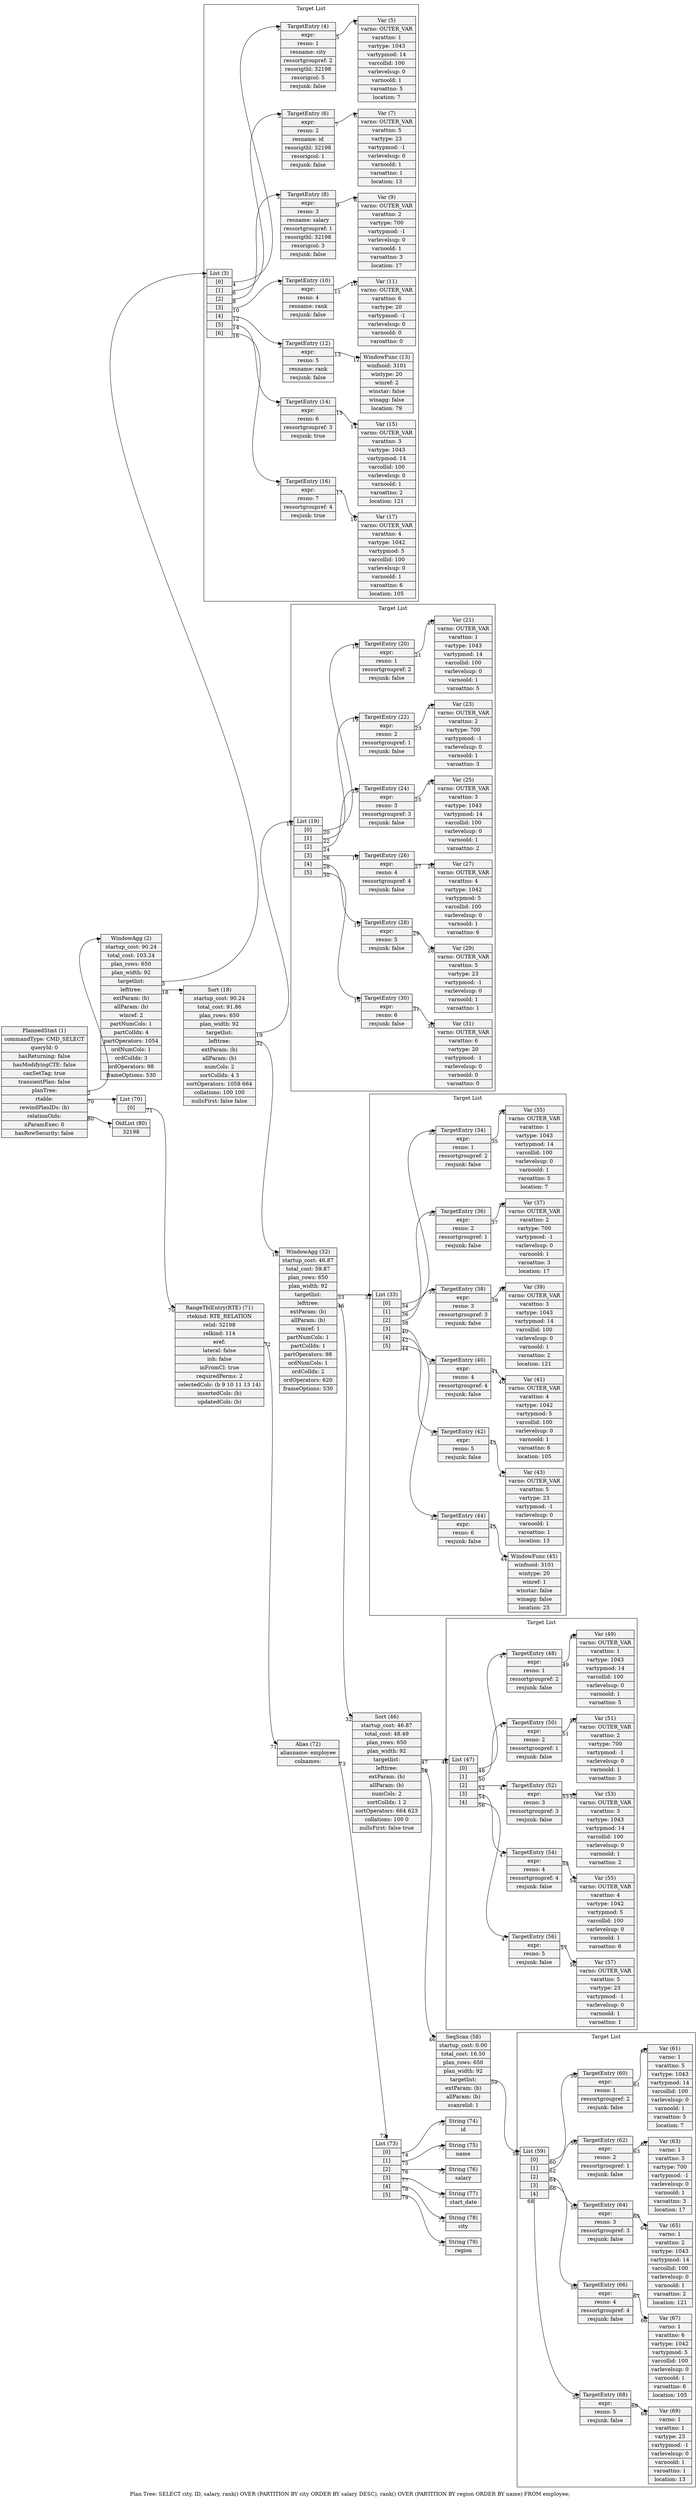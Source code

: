 digraph {
graph [rankdir = "LR", label = "Plan Tree: SELECT city, ID, salary, rank() OVER (PARTITION BY city ORDER BY salary DESC), rank() OVER (PARTITION BY region ORDER BY name) FROM employee;"]
node  [shape=record,style=filled,fillcolor=gray95]
edge  [arrowtail=empty]
46[label = "<head> Sort (46)|startup_cost: 46.87|total_cost: 48.49|plan_rows: 650|plan_width: 92|<targetlist> targetlist: |<lefttree> lefttree: |extParam: (b)|allParam: (b)|numCols: 2|sortColIdx: 1 2|sortOperators: 664 623|collations: 100 0|nullsFirst: false true"]
72[label = "<head> Alias (72)|aliasname: employee|<colnames> colnames: "]
74[label = "<head> String (74)|id"]
73[label = "<head> List (73)|<1> [0]|<2> [1]|<3> [2]|<4> [3]|<5> [4]|<6> [5]"]
75[label = "<head> String (75)|name"]
76[label = "<head> String (76)|salary"]
77[label = "<head> String (77)|start_date"]
78[label = "<head> String (78)|city"]
79[label = "<head> String (79)|region"]
32[label = "<head> WindowAgg (32)|startup_cost: 46.87|total_cost: 59.87|plan_rows: 650|plan_width: 92|<targetlist> targetlist: |<lefttree> lefttree: |extParam: (b)|allParam: (b)|winref: 1|partNumCols: 1|partColIdx: 1|partOperators: 98|ordNumCols: 1|ordColIdx: 2|ordOperators: 620|frameOptions: 530"]
18[label = "<head> Sort (18)|startup_cost: 90.24|total_cost: 91.86|plan_rows: 650|plan_width: 92|<targetlist> targetlist: |<lefttree> lefttree: |extParam: (b)|allParam: (b)|numCols: 2|sortColIdx: 4 3|sortOperators: 1058 664|collations: 100 100|nullsFirst: false false"]
2[label = "<head> WindowAgg (2)|startup_cost: 90.24|total_cost: 103.24|plan_rows: 650|plan_width: 92|<targetlist> targetlist: |<lefttree> lefttree: |extParam: (b)|allParam: (b)|winref: 2|partNumCols: 1|partColIdx: 4|partOperators: 1054|ordNumCols: 1|ordColIdx: 3|ordOperators: 98|frameOptions: 530"]
71[label = "<head> RangeTblEntry(RTE) (71)|rtekind: RTE_RELATION|relid: 32198|relkind: 114|<eref> eref: |lateral: false|inh: false|inFromCl: true|requiredPerms: 2|selectedCols: (b 9 10 11 13 14)|insertedCols: (b)|updatedCols: (b)"]
58[label = "<head> SeqScan (58)|startup_cost: 0.00|total_cost: 16.50|plan_rows: 650|plan_width: 92|<targetlist> targetlist: |extParam: (b)|allParam: (b)|scanrelid: 1"]
70[label = "<head> List (70)|<1> [0]"]
80[label = "<head> OidList (80)|32198 "]
1[label = "<head> PlannedStmt (1)|commandType: CMD_SELECT|queryId: 0|hasReturning: false|hasModifyingCTE: false|canSetTag: true|transientPlan: false|<planTree> planTree: |<rtable> rtable: |rewindPlanIDs: (b)|<relationOids> relationOids: |nParamExec: 0|hasRowSecurity: false"]

46:lefttree -> 58:head [headlabel = "46", taillabel = "58"]
46:targetlist -> 47:head [headlabel = "46", taillabel = "47"]
72:colnames -> 73:head [headlabel = "72", taillabel = "73"]
73:1 -> 74:head [headlabel = "73", taillabel = "74"]
73:2 -> 75:head [headlabel = "73", taillabel = "75"]
73:3 -> 76:head [headlabel = "73", taillabel = "76"]
73:4 -> 77:head [headlabel = "73", taillabel = "77"]
73:5 -> 78:head [headlabel = "73", taillabel = "78"]
73:6 -> 79:head [headlabel = "73", taillabel = "79"]
32:lefttree -> 46:head [headlabel = "32", taillabel = "46"]
32:targetlist -> 33:head [headlabel = "32", taillabel = "33"]
18:lefttree -> 32:head [headlabel = "18", taillabel = "32"]
18:targetlist -> 19:head [headlabel = "18", taillabel = "19"]
2:lefttree -> 18:head [headlabel = "2", taillabel = "18"]
2:targetlist -> 3:head [headlabel = "2", taillabel = "3"]
71:eref -> 72:head [headlabel = "71", taillabel = "72"]
58:targetlist -> 59:head [headlabel = "58", taillabel = "59"]
70:1 -> 71:head [headlabel = "70", taillabel = "71"]
1:planTree -> 2:head [headlabel = "1", taillabel = "2"]
1:rtable -> 70:head [headlabel = "1", taillabel = "70"]
1:relationOids -> 80:head [headlabel = "1", taillabel = "80"]

subgraph cluster_0 {
	label = "Target List";
	59[label = "<head> List (59)|<1> [0]|<2> [1]|<3> [2]|<4> [3]|<5> [4]"]
	60[label = "<head> TargetEntry (60)|<expr> expr: |resno: 1|ressortgroupref: 2|resjunk: false"]
	61[label = "<head> Var (61)|varno: 1|varattno: 5|vartype: 1043|vartypmod: 14|varcollid: 100|varlevelsup: 0|varnoold: 1|varoattno: 5|location: 7"]
	62[label = "<head> TargetEntry (62)|<expr> expr: |resno: 2|ressortgroupref: 1|resjunk: false"]
	63[label = "<head> Var (63)|varno: 1|varattno: 3|vartype: 700|vartypmod: -1|varlevelsup: 0|varnoold: 1|varoattno: 3|location: 17"]
	64[label = "<head> TargetEntry (64)|<expr> expr: |resno: 3|ressortgroupref: 3|resjunk: false"]
	65[label = "<head> Var (65)|varno: 1|varattno: 2|vartype: 1043|vartypmod: 14|varcollid: 100|varlevelsup: 0|varnoold: 1|varoattno: 2|location: 121"]
	66[label = "<head> TargetEntry (66)|<expr> expr: |resno: 4|ressortgroupref: 4|resjunk: false"]
	67[label = "<head> Var (67)|varno: 1|varattno: 6|vartype: 1042|vartypmod: 5|varcollid: 100|varlevelsup: 0|varnoold: 1|varoattno: 6|location: 105"]
	68[label = "<head> TargetEntry (68)|<expr> expr: |resno: 5|resjunk: false"]
	69[label = "<head> Var (69)|varno: 1|varattno: 1|vartype: 23|vartypmod: -1|varlevelsup: 0|varnoold: 1|varoattno: 1|location: 13"]

	59:1 -> 60:head [headlabel = "59", taillabel = "60"]
	59:2 -> 62:head [headlabel = "59", taillabel = "62"]
	59:3 -> 64:head [headlabel = "59", taillabel = "64"]
	59:4 -> 66:head [headlabel = "59", taillabel = "66"]
	59:5 -> 68:head [headlabel = "59", taillabel = "68"]
	60:expr -> 61:head [headlabel = "60", taillabel = "61"]
	62:expr -> 63:head [headlabel = "62", taillabel = "63"]
	64:expr -> 65:head [headlabel = "64", taillabel = "65"]
	66:expr -> 67:head [headlabel = "66", taillabel = "67"]
	68:expr -> 69:head [headlabel = "68", taillabel = "69"]
}

subgraph cluster_1 {
	label = "Target List";
	5[label = "<head> Var (5)|varno: OUTER_VAR|varattno: 1|vartype: 1043|vartypmod: 14|varcollid: 100|varlevelsup: 0|varnoold: 1|varoattno: 5|location: 7"]
	4[label = "<head> TargetEntry (4)|<expr> expr: |resno: 1|resname: city|ressortgroupref: 2|resorigtbl: 32198|resorigcol: 5|resjunk: false"]
	3[label = "<head> List (3)|<1> [0]|<2> [1]|<3> [2]|<4> [3]|<5> [4]|<6> [5]|<7> [6]"]
	7[label = "<head> Var (7)|varno: OUTER_VAR|varattno: 5|vartype: 23|vartypmod: -1|varlevelsup: 0|varnoold: 1|varoattno: 1|location: 13"]
	6[label = "<head> TargetEntry (6)|<expr> expr: |resno: 2|resname: id|resorigtbl: 32198|resorigcol: 1|resjunk: false"]
	9[label = "<head> Var (9)|varno: OUTER_VAR|varattno: 2|vartype: 700|vartypmod: -1|varlevelsup: 0|varnoold: 1|varoattno: 3|location: 17"]
	8[label = "<head> TargetEntry (8)|<expr> expr: |resno: 3|resname: salary|ressortgroupref: 1|resorigtbl: 32198|resorigcol: 3|resjunk: false"]
	11[label = "<head> Var (11)|varno: OUTER_VAR|varattno: 6|vartype: 20|vartypmod: -1|varlevelsup: 0|varnoold: 0|varoattno: 0"]
	10[label = "<head> TargetEntry (10)|<expr> expr: |resno: 4|resname: rank|resjunk: false"]
	13[label = "<head> WindowFunc (13)|winfnoid: 3101|wintype: 20|winref: 2|winstar: false|winagg: false|location: 79"]
	12[label = "<head> TargetEntry (12)|<expr> expr: |resno: 5|resname: rank|resjunk: false"]
	15[label = "<head> Var (15)|varno: OUTER_VAR|varattno: 3|vartype: 1043|vartypmod: 14|varcollid: 100|varlevelsup: 0|varnoold: 1|varoattno: 2|location: 121"]
	14[label = "<head> TargetEntry (14)|<expr> expr: |resno: 6|ressortgroupref: 3|resjunk: true"]
	17[label = "<head> Var (17)|varno: OUTER_VAR|varattno: 4|vartype: 1042|vartypmod: 5|varcollid: 100|varlevelsup: 0|varnoold: 1|varoattno: 6|location: 105"]
	16[label = "<head> TargetEntry (16)|<expr> expr: |resno: 7|ressortgroupref: 4|resjunk: true"]

	4:expr -> 5:head [headlabel = "4", taillabel = "5"]
	3:1 -> 4:head [headlabel = "3", taillabel = "4"]
	3:2 -> 6:head [headlabel = "3", taillabel = "6"]
	3:3 -> 8:head [headlabel = "3", taillabel = "8"]
	3:4 -> 10:head [headlabel = "3", taillabel = "10"]
	3:5 -> 12:head [headlabel = "3", taillabel = "12"]
	3:6 -> 14:head [headlabel = "3", taillabel = "14"]
	3:7 -> 16:head [headlabel = "3", taillabel = "16"]
	6:expr -> 7:head [headlabel = "6", taillabel = "7"]
	8:expr -> 9:head [headlabel = "8", taillabel = "9"]
	10:expr -> 11:head [headlabel = "10", taillabel = "11"]
	12:expr -> 13:head [headlabel = "12", taillabel = "13"]
	14:expr -> 15:head [headlabel = "14", taillabel = "15"]
	16:expr -> 17:head [headlabel = "16", taillabel = "17"]
}

subgraph cluster_2 {
	label = "Target List";
	21[label = "<head> Var (21)|varno: OUTER_VAR|varattno: 1|vartype: 1043|vartypmod: 14|varcollid: 100|varlevelsup: 0|varnoold: 1|varoattno: 5"]
	20[label = "<head> TargetEntry (20)|<expr> expr: |resno: 1|ressortgroupref: 2|resjunk: false"]
	19[label = "<head> List (19)|<1> [0]|<2> [1]|<3> [2]|<4> [3]|<5> [4]|<6> [5]"]
	23[label = "<head> Var (23)|varno: OUTER_VAR|varattno: 2|vartype: 700|vartypmod: -1|varlevelsup: 0|varnoold: 1|varoattno: 3"]
	22[label = "<head> TargetEntry (22)|<expr> expr: |resno: 2|ressortgroupref: 1|resjunk: false"]
	25[label = "<head> Var (25)|varno: OUTER_VAR|varattno: 3|vartype: 1043|vartypmod: 14|varcollid: 100|varlevelsup: 0|varnoold: 1|varoattno: 2"]
	24[label = "<head> TargetEntry (24)|<expr> expr: |resno: 3|ressortgroupref: 3|resjunk: false"]
	27[label = "<head> Var (27)|varno: OUTER_VAR|varattno: 4|vartype: 1042|vartypmod: 5|varcollid: 100|varlevelsup: 0|varnoold: 1|varoattno: 6"]
	26[label = "<head> TargetEntry (26)|<expr> expr: |resno: 4|ressortgroupref: 4|resjunk: false"]
	29[label = "<head> Var (29)|varno: OUTER_VAR|varattno: 5|vartype: 23|vartypmod: -1|varlevelsup: 0|varnoold: 1|varoattno: 1"]
	28[label = "<head> TargetEntry (28)|<expr> expr: |resno: 5|resjunk: false"]
	31[label = "<head> Var (31)|varno: OUTER_VAR|varattno: 6|vartype: 20|vartypmod: -1|varlevelsup: 0|varnoold: 0|varoattno: 0"]
	30[label = "<head> TargetEntry (30)|<expr> expr: |resno: 6|resjunk: false"]

	20:expr -> 21:head [headlabel = "20", taillabel = "21"]
	19:1 -> 20:head [headlabel = "19", taillabel = "20"]
	19:2 -> 22:head [headlabel = "19", taillabel = "22"]
	19:3 -> 24:head [headlabel = "19", taillabel = "24"]
	19:4 -> 26:head [headlabel = "19", taillabel = "26"]
	19:5 -> 28:head [headlabel = "19", taillabel = "28"]
	19:6 -> 30:head [headlabel = "19", taillabel = "30"]
	22:expr -> 23:head [headlabel = "22", taillabel = "23"]
	24:expr -> 25:head [headlabel = "24", taillabel = "25"]
	26:expr -> 27:head [headlabel = "26", taillabel = "27"]
	28:expr -> 29:head [headlabel = "28", taillabel = "29"]
	30:expr -> 31:head [headlabel = "30", taillabel = "31"]
}

subgraph cluster_3 {
	label = "Target List";
	35[label = "<head> Var (35)|varno: OUTER_VAR|varattno: 1|vartype: 1043|vartypmod: 14|varcollid: 100|varlevelsup: 0|varnoold: 1|varoattno: 5|location: 7"]
	34[label = "<head> TargetEntry (34)|<expr> expr: |resno: 1|ressortgroupref: 2|resjunk: false"]
	33[label = "<head> List (33)|<1> [0]|<2> [1]|<3> [2]|<4> [3]|<5> [4]|<6> [5]"]
	37[label = "<head> Var (37)|varno: OUTER_VAR|varattno: 2|vartype: 700|vartypmod: -1|varlevelsup: 0|varnoold: 1|varoattno: 3|location: 17"]
	36[label = "<head> TargetEntry (36)|<expr> expr: |resno: 2|ressortgroupref: 1|resjunk: false"]
	39[label = "<head> Var (39)|varno: OUTER_VAR|varattno: 3|vartype: 1043|vartypmod: 14|varcollid: 100|varlevelsup: 0|varnoold: 1|varoattno: 2|location: 121"]
	38[label = "<head> TargetEntry (38)|<expr> expr: |resno: 3|ressortgroupref: 3|resjunk: false"]
	41[label = "<head> Var (41)|varno: OUTER_VAR|varattno: 4|vartype: 1042|vartypmod: 5|varcollid: 100|varlevelsup: 0|varnoold: 1|varoattno: 6|location: 105"]
	40[label = "<head> TargetEntry (40)|<expr> expr: |resno: 4|ressortgroupref: 4|resjunk: false"]
	43[label = "<head> Var (43)|varno: OUTER_VAR|varattno: 5|vartype: 23|vartypmod: -1|varlevelsup: 0|varnoold: 1|varoattno: 1|location: 13"]
	42[label = "<head> TargetEntry (42)|<expr> expr: |resno: 5|resjunk: false"]
	45[label = "<head> WindowFunc (45)|winfnoid: 3101|wintype: 20|winref: 1|winstar: false|winagg: false|location: 25"]
	44[label = "<head> TargetEntry (44)|<expr> expr: |resno: 6|resjunk: false"]

	34:expr -> 35:head [headlabel = "34", taillabel = "35"]
	33:1 -> 34:head [headlabel = "33", taillabel = "34"]
	33:2 -> 36:head [headlabel = "33", taillabel = "36"]
	33:3 -> 38:head [headlabel = "33", taillabel = "38"]
	33:4 -> 40:head [headlabel = "33", taillabel = "40"]
	33:5 -> 42:head [headlabel = "33", taillabel = "42"]
	33:6 -> 44:head [headlabel = "33", taillabel = "44"]
	36:expr -> 37:head [headlabel = "36", taillabel = "37"]
	38:expr -> 39:head [headlabel = "38", taillabel = "39"]
	40:expr -> 41:head [headlabel = "40", taillabel = "41"]
	42:expr -> 43:head [headlabel = "42", taillabel = "43"]
	44:expr -> 45:head [headlabel = "44", taillabel = "45"]
}

subgraph cluster_4 {
	label = "Target List";
	49[label = "<head> Var (49)|varno: OUTER_VAR|varattno: 1|vartype: 1043|vartypmod: 14|varcollid: 100|varlevelsup: 0|varnoold: 1|varoattno: 5"]
	48[label = "<head> TargetEntry (48)|<expr> expr: |resno: 1|ressortgroupref: 2|resjunk: false"]
	47[label = "<head> List (47)|<1> [0]|<2> [1]|<3> [2]|<4> [3]|<5> [4]"]
	51[label = "<head> Var (51)|varno: OUTER_VAR|varattno: 2|vartype: 700|vartypmod: -1|varlevelsup: 0|varnoold: 1|varoattno: 3"]
	50[label = "<head> TargetEntry (50)|<expr> expr: |resno: 2|ressortgroupref: 1|resjunk: false"]
	53[label = "<head> Var (53)|varno: OUTER_VAR|varattno: 3|vartype: 1043|vartypmod: 14|varcollid: 100|varlevelsup: 0|varnoold: 1|varoattno: 2"]
	52[label = "<head> TargetEntry (52)|<expr> expr: |resno: 3|ressortgroupref: 3|resjunk: false"]
	55[label = "<head> Var (55)|varno: OUTER_VAR|varattno: 4|vartype: 1042|vartypmod: 5|varcollid: 100|varlevelsup: 0|varnoold: 1|varoattno: 6"]
	54[label = "<head> TargetEntry (54)|<expr> expr: |resno: 4|ressortgroupref: 4|resjunk: false"]
	57[label = "<head> Var (57)|varno: OUTER_VAR|varattno: 5|vartype: 23|vartypmod: -1|varlevelsup: 0|varnoold: 1|varoattno: 1"]
	56[label = "<head> TargetEntry (56)|<expr> expr: |resno: 5|resjunk: false"]

	48:expr -> 49:head [headlabel = "48", taillabel = "49"]
	47:1 -> 48:head [headlabel = "47", taillabel = "48"]
	47:2 -> 50:head [headlabel = "47", taillabel = "50"]
	47:3 -> 52:head [headlabel = "47", taillabel = "52"]
	47:4 -> 54:head [headlabel = "47", taillabel = "54"]
	47:5 -> 56:head [headlabel = "47", taillabel = "56"]
	50:expr -> 51:head [headlabel = "50", taillabel = "51"]
	52:expr -> 53:head [headlabel = "52", taillabel = "53"]
	54:expr -> 55:head [headlabel = "54", taillabel = "55"]
	56:expr -> 57:head [headlabel = "56", taillabel = "57"]
}

}


